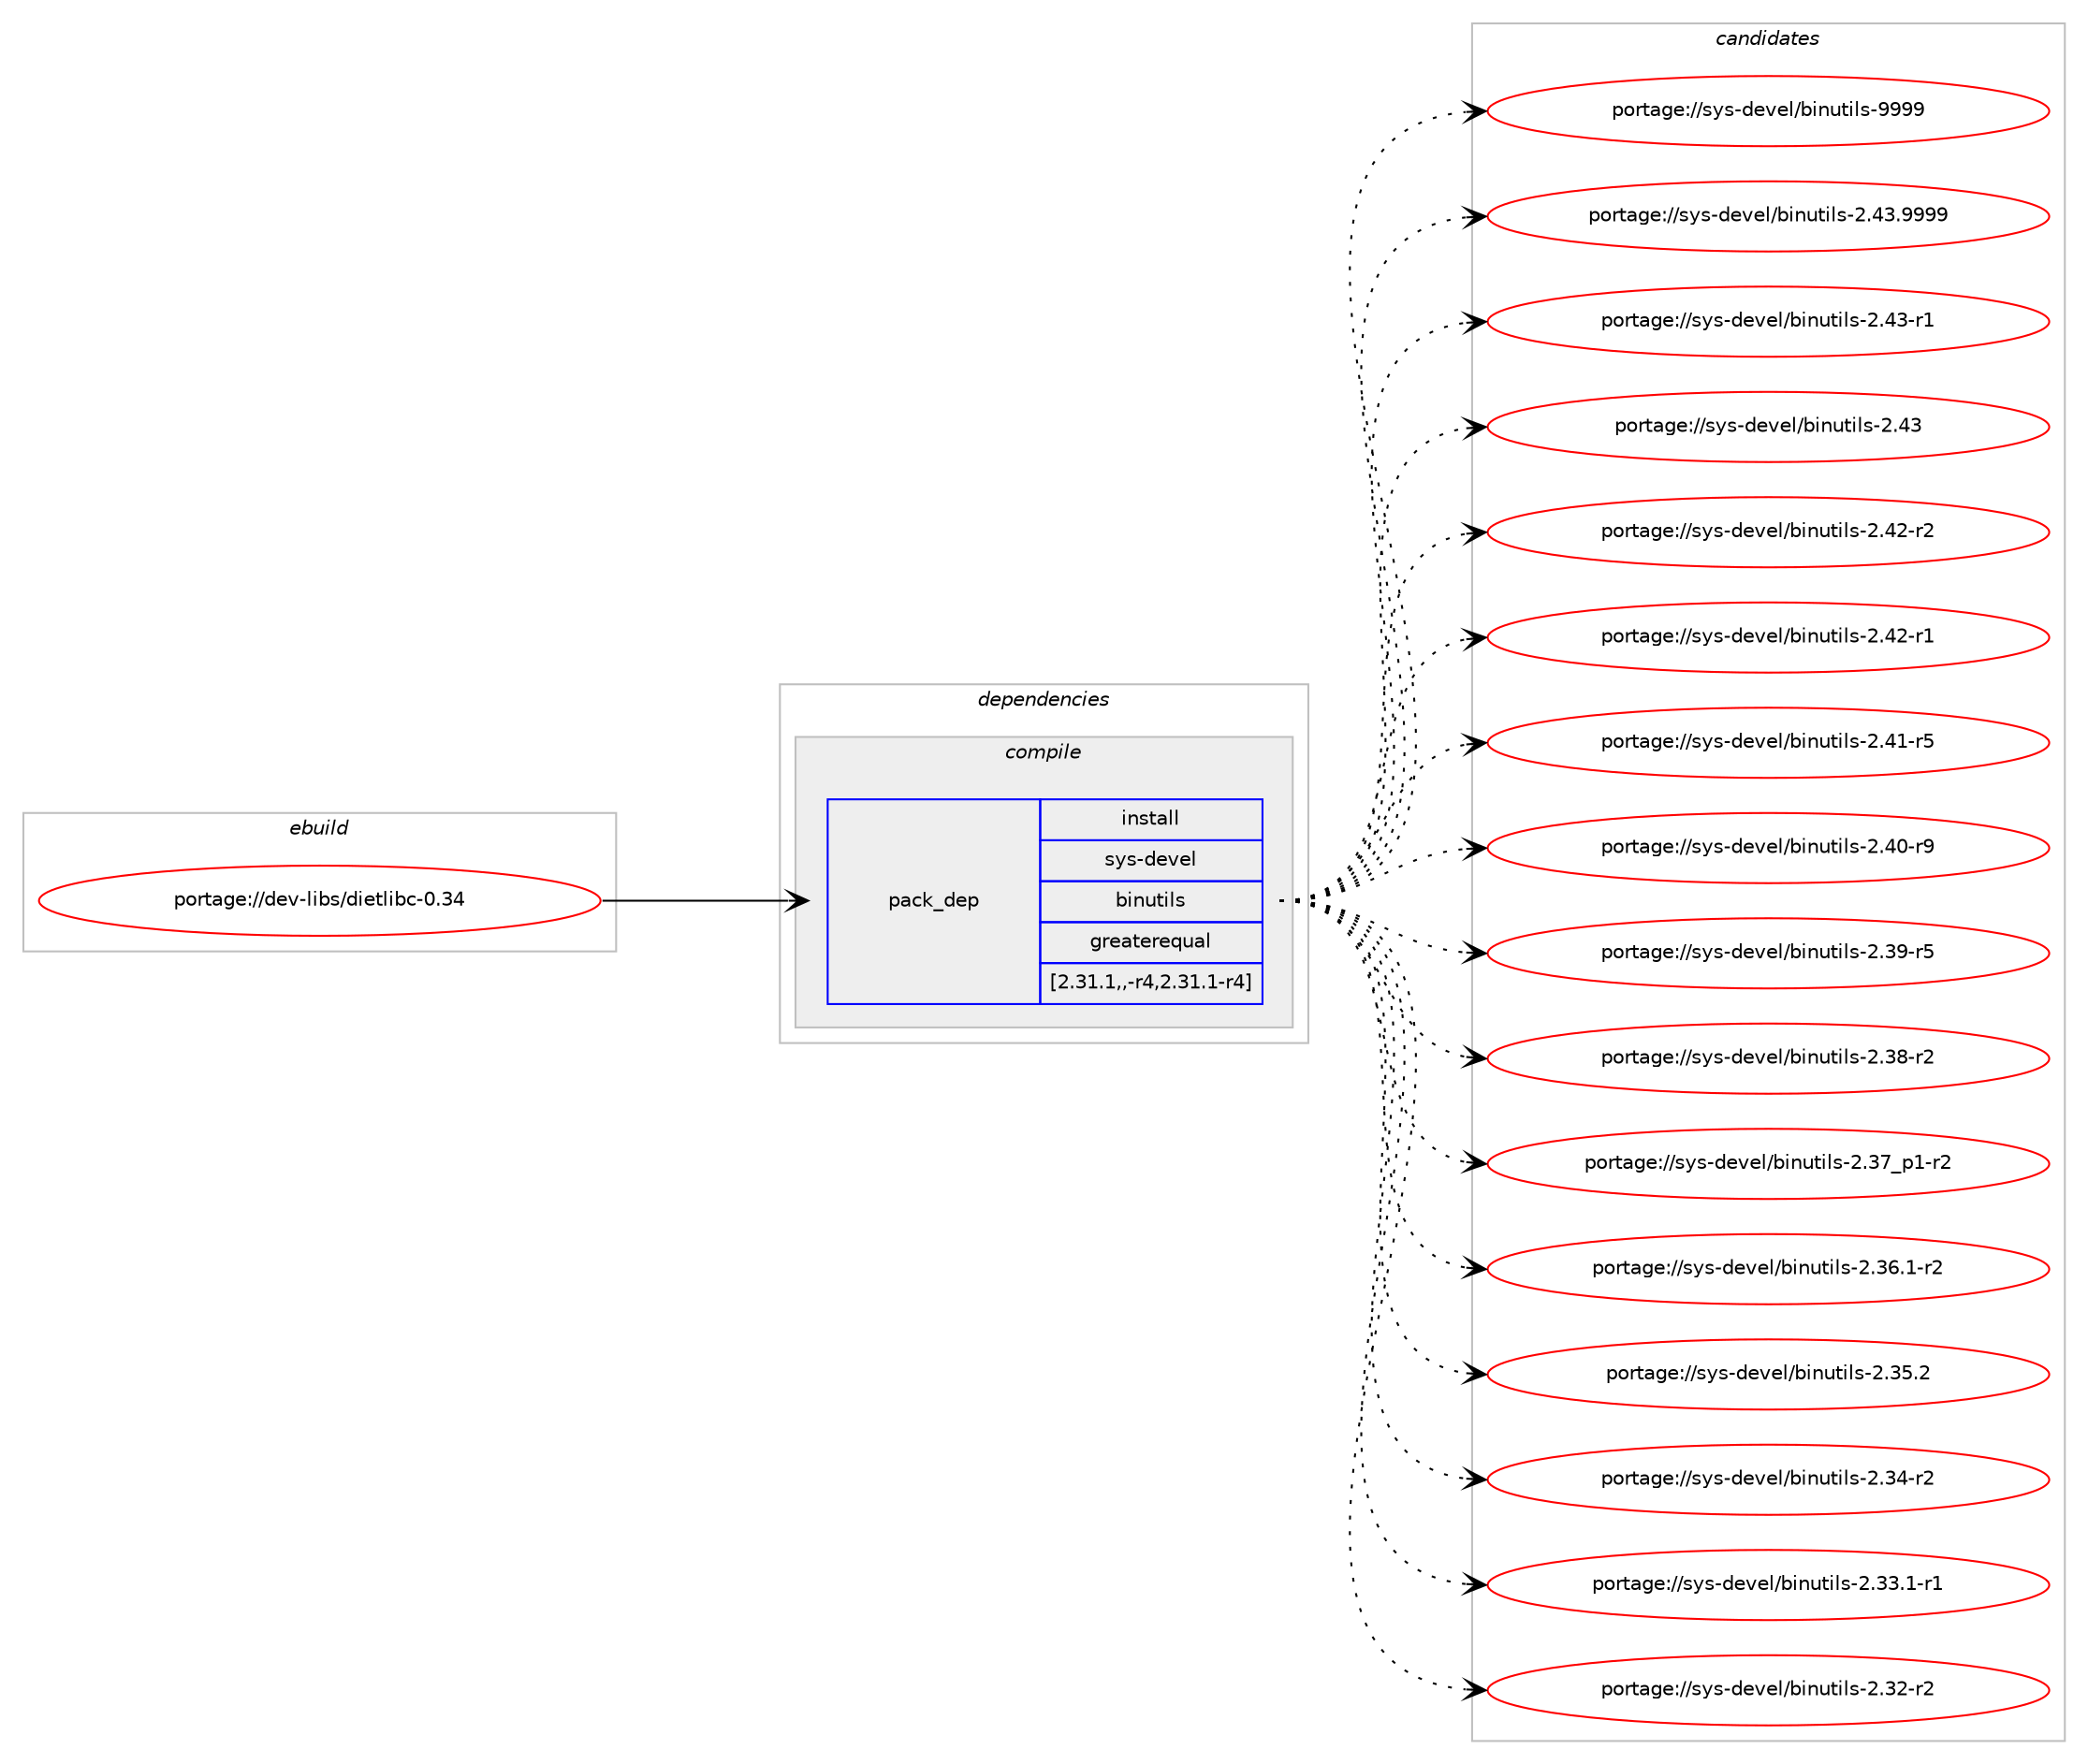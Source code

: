 digraph prolog {

# *************
# Graph options
# *************

newrank=true;
concentrate=true;
compound=true;
graph [rankdir=LR,fontname=Helvetica,fontsize=10,ranksep=1.5];#, ranksep=2.5, nodesep=0.2];
edge  [arrowhead=vee];
node  [fontname=Helvetica,fontsize=10];

# **********
# The ebuild
# **********

subgraph cluster_leftcol {
color=gray;
label=<<i>ebuild</i>>;
id [label="portage://dev-libs/dietlibc-0.34", color=red, width=4, href="../dev-libs/dietlibc-0.34.svg"];
}

# ****************
# The dependencies
# ****************

subgraph cluster_midcol {
color=gray;
label=<<i>dependencies</i>>;
subgraph cluster_compile {
fillcolor="#eeeeee";
style=filled;
label=<<i>compile</i>>;
subgraph pack440485 {
dependency601366 [label=<<TABLE BORDER="0" CELLBORDER="1" CELLSPACING="0" CELLPADDING="4" WIDTH="220"><TR><TD ROWSPAN="6" CELLPADDING="30">pack_dep</TD></TR><TR><TD WIDTH="110">install</TD></TR><TR><TD>sys-devel</TD></TR><TR><TD>binutils</TD></TR><TR><TD>greaterequal</TD></TR><TR><TD>[2.31.1,,-r4,2.31.1-r4]</TD></TR></TABLE>>, shape=none, color=blue];
}
id:e -> dependency601366:w [weight=20,style="solid",arrowhead="vee"];
}
subgraph cluster_compileandrun {
fillcolor="#eeeeee";
style=filled;
label=<<i>compile and run</i>>;
}
subgraph cluster_run {
fillcolor="#eeeeee";
style=filled;
label=<<i>run</i>>;
}
}

# **************
# The candidates
# **************

subgraph cluster_choices {
rank=same;
color=gray;
label=<<i>candidates</i>>;

subgraph choice440485 {
color=black;
nodesep=1;
choice1151211154510010111810110847981051101171161051081154557575757 [label="portage://sys-devel/binutils-9999", color=red, width=4,href="../sys-devel/binutils-9999.svg"];
choice11512111545100101118101108479810511011711610510811545504652514657575757 [label="portage://sys-devel/binutils-2.43.9999", color=red, width=4,href="../sys-devel/binutils-2.43.9999.svg"];
choice11512111545100101118101108479810511011711610510811545504652514511449 [label="portage://sys-devel/binutils-2.43-r1", color=red, width=4,href="../sys-devel/binutils-2.43-r1.svg"];
choice1151211154510010111810110847981051101171161051081154550465251 [label="portage://sys-devel/binutils-2.43", color=red, width=4,href="../sys-devel/binutils-2.43.svg"];
choice11512111545100101118101108479810511011711610510811545504652504511450 [label="portage://sys-devel/binutils-2.42-r2", color=red, width=4,href="../sys-devel/binutils-2.42-r2.svg"];
choice11512111545100101118101108479810511011711610510811545504652504511449 [label="portage://sys-devel/binutils-2.42-r1", color=red, width=4,href="../sys-devel/binutils-2.42-r1.svg"];
choice11512111545100101118101108479810511011711610510811545504652494511453 [label="portage://sys-devel/binutils-2.41-r5", color=red, width=4,href="../sys-devel/binutils-2.41-r5.svg"];
choice11512111545100101118101108479810511011711610510811545504652484511457 [label="portage://sys-devel/binutils-2.40-r9", color=red, width=4,href="../sys-devel/binutils-2.40-r9.svg"];
choice11512111545100101118101108479810511011711610510811545504651574511453 [label="portage://sys-devel/binutils-2.39-r5", color=red, width=4,href="../sys-devel/binutils-2.39-r5.svg"];
choice11512111545100101118101108479810511011711610510811545504651564511450 [label="portage://sys-devel/binutils-2.38-r2", color=red, width=4,href="../sys-devel/binutils-2.38-r2.svg"];
choice115121115451001011181011084798105110117116105108115455046515595112494511450 [label="portage://sys-devel/binutils-2.37_p1-r2", color=red, width=4,href="../sys-devel/binutils-2.37_p1-r2.svg"];
choice115121115451001011181011084798105110117116105108115455046515446494511450 [label="portage://sys-devel/binutils-2.36.1-r2", color=red, width=4,href="../sys-devel/binutils-2.36.1-r2.svg"];
choice11512111545100101118101108479810511011711610510811545504651534650 [label="portage://sys-devel/binutils-2.35.2", color=red, width=4,href="../sys-devel/binutils-2.35.2.svg"];
choice11512111545100101118101108479810511011711610510811545504651524511450 [label="portage://sys-devel/binutils-2.34-r2", color=red, width=4,href="../sys-devel/binutils-2.34-r2.svg"];
choice115121115451001011181011084798105110117116105108115455046515146494511449 [label="portage://sys-devel/binutils-2.33.1-r1", color=red, width=4,href="../sys-devel/binutils-2.33.1-r1.svg"];
choice11512111545100101118101108479810511011711610510811545504651504511450 [label="portage://sys-devel/binutils-2.32-r2", color=red, width=4,href="../sys-devel/binutils-2.32-r2.svg"];
dependency601366:e -> choice1151211154510010111810110847981051101171161051081154557575757:w [style=dotted,weight="100"];
dependency601366:e -> choice11512111545100101118101108479810511011711610510811545504652514657575757:w [style=dotted,weight="100"];
dependency601366:e -> choice11512111545100101118101108479810511011711610510811545504652514511449:w [style=dotted,weight="100"];
dependency601366:e -> choice1151211154510010111810110847981051101171161051081154550465251:w [style=dotted,weight="100"];
dependency601366:e -> choice11512111545100101118101108479810511011711610510811545504652504511450:w [style=dotted,weight="100"];
dependency601366:e -> choice11512111545100101118101108479810511011711610510811545504652504511449:w [style=dotted,weight="100"];
dependency601366:e -> choice11512111545100101118101108479810511011711610510811545504652494511453:w [style=dotted,weight="100"];
dependency601366:e -> choice11512111545100101118101108479810511011711610510811545504652484511457:w [style=dotted,weight="100"];
dependency601366:e -> choice11512111545100101118101108479810511011711610510811545504651574511453:w [style=dotted,weight="100"];
dependency601366:e -> choice11512111545100101118101108479810511011711610510811545504651564511450:w [style=dotted,weight="100"];
dependency601366:e -> choice115121115451001011181011084798105110117116105108115455046515595112494511450:w [style=dotted,weight="100"];
dependency601366:e -> choice115121115451001011181011084798105110117116105108115455046515446494511450:w [style=dotted,weight="100"];
dependency601366:e -> choice11512111545100101118101108479810511011711610510811545504651534650:w [style=dotted,weight="100"];
dependency601366:e -> choice11512111545100101118101108479810511011711610510811545504651524511450:w [style=dotted,weight="100"];
dependency601366:e -> choice115121115451001011181011084798105110117116105108115455046515146494511449:w [style=dotted,weight="100"];
dependency601366:e -> choice11512111545100101118101108479810511011711610510811545504651504511450:w [style=dotted,weight="100"];
}
}

}
